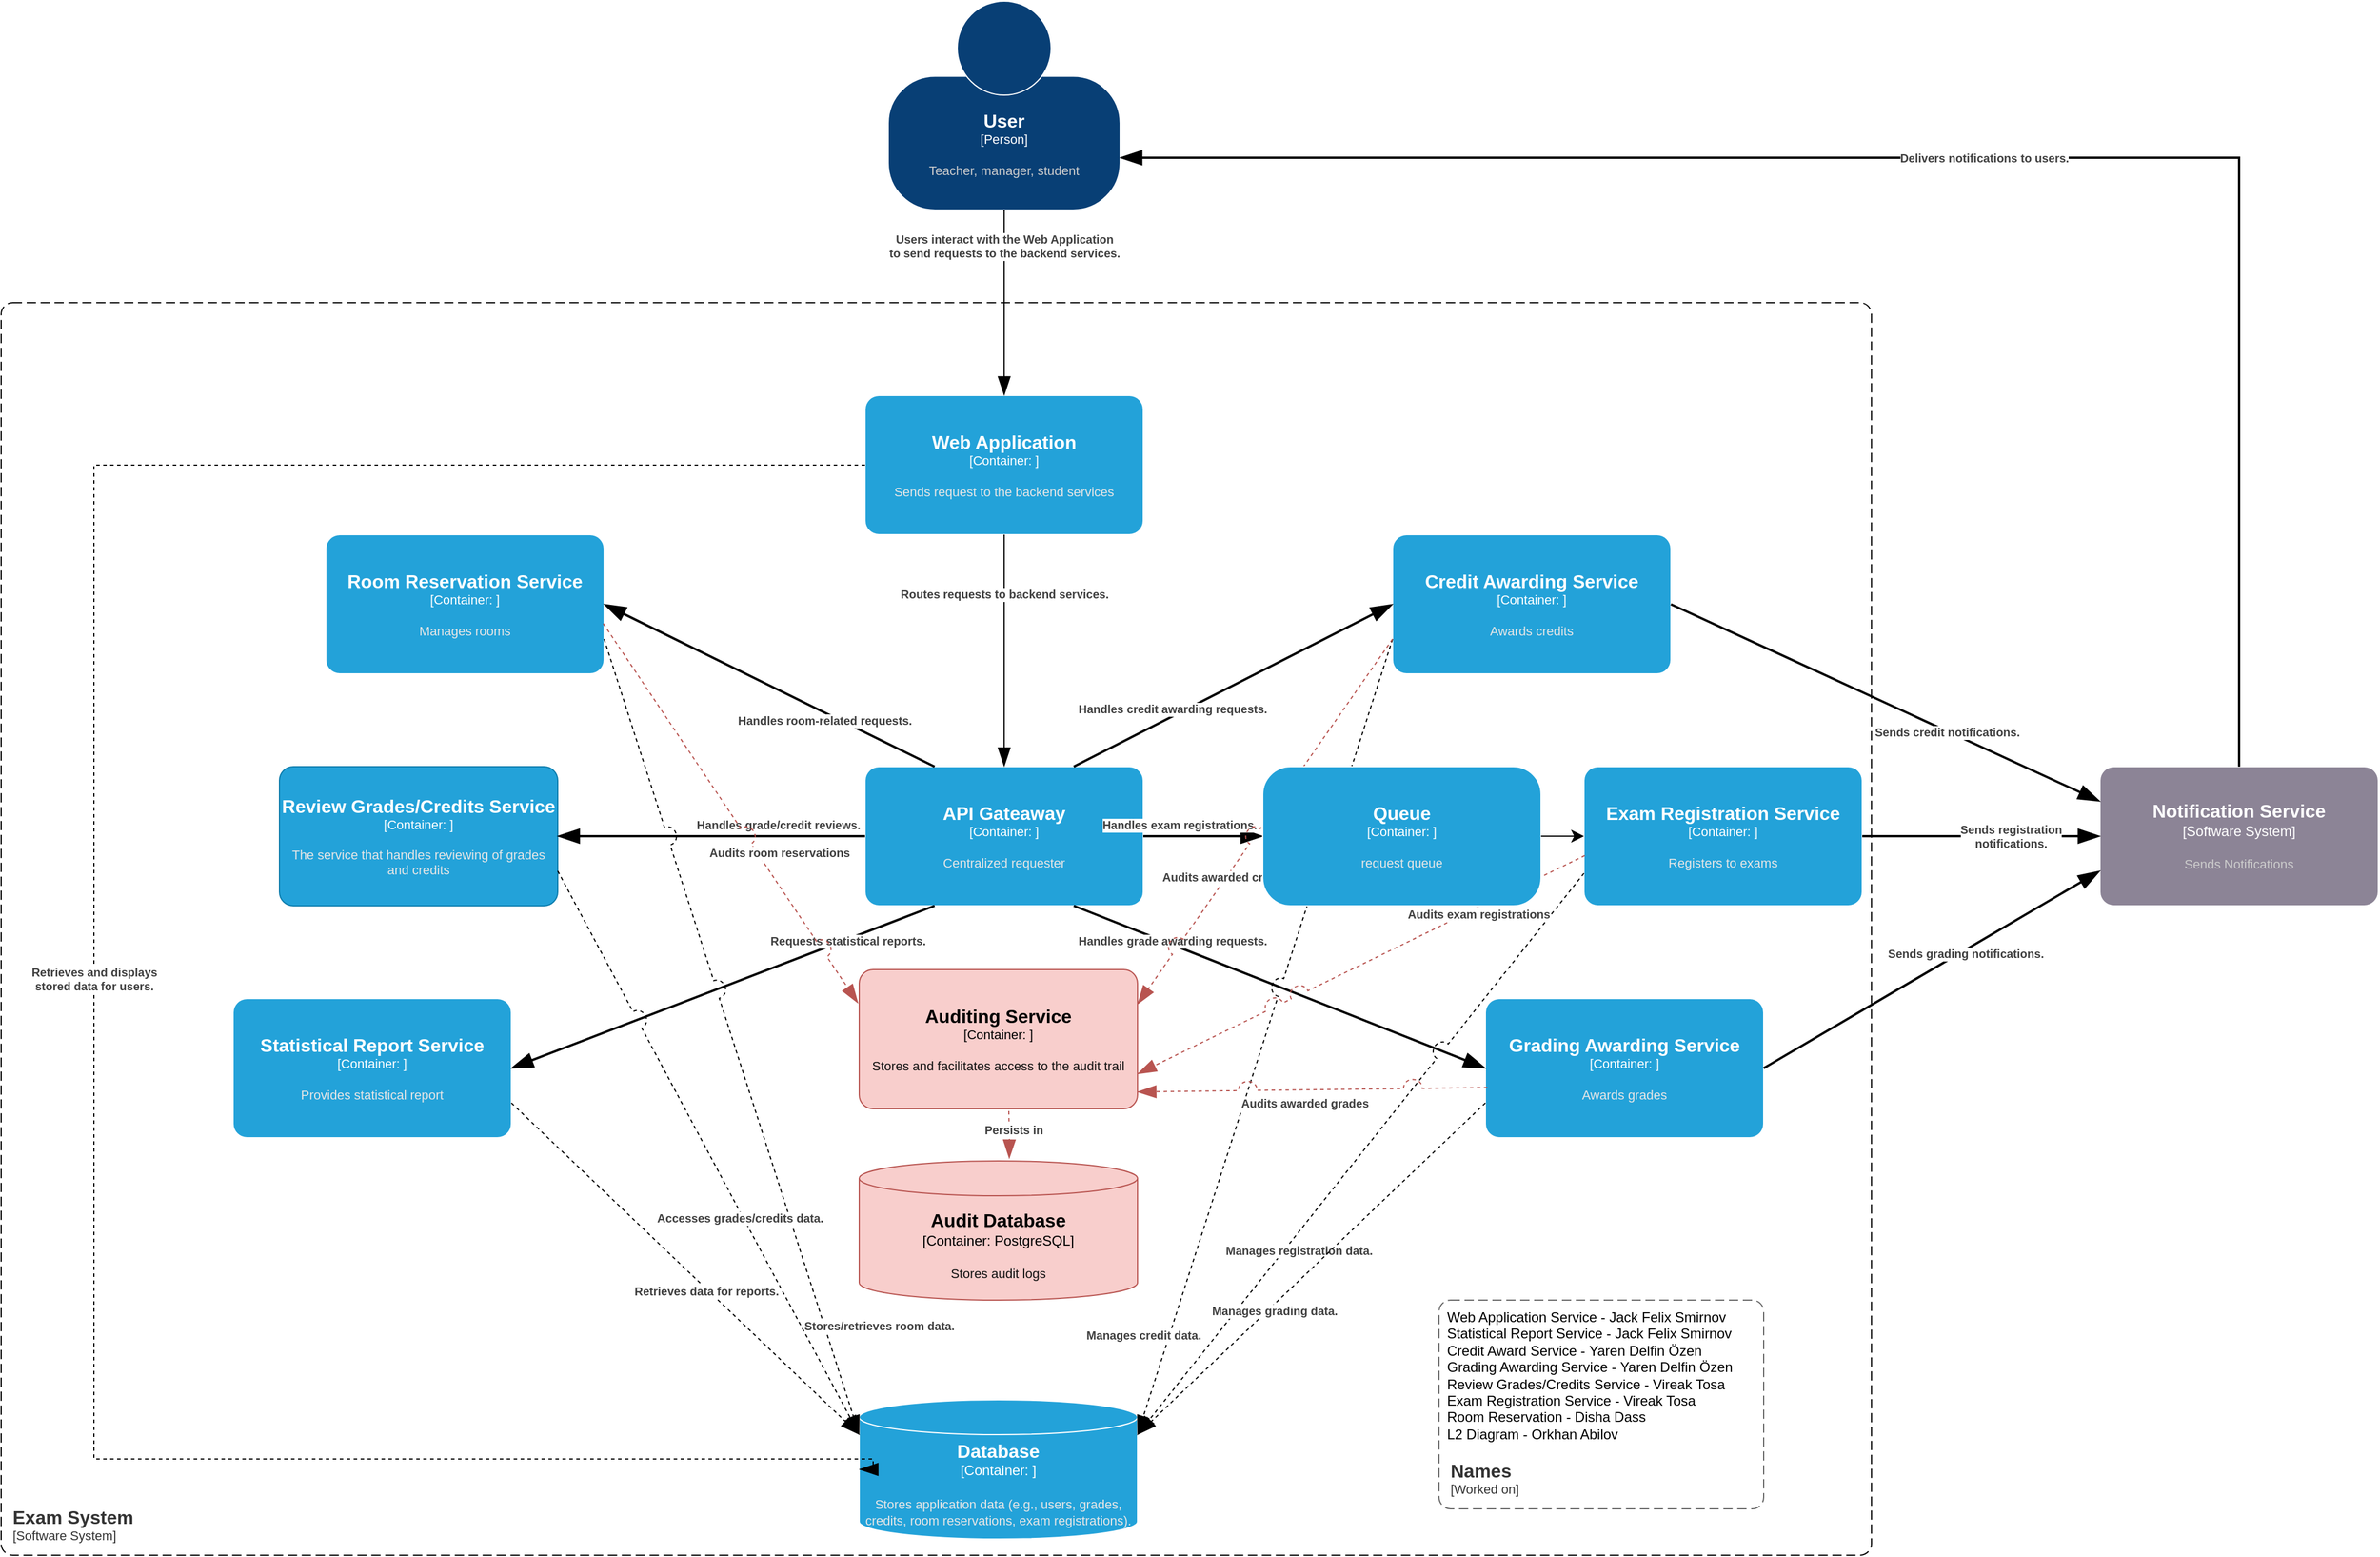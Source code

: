 <mxfile version="26.0.3" pages="2">
  <diagram name="Страница — 1" id="hKcL14qkxxLgKVa45grH">
    <mxGraphModel dx="3006" dy="2012" grid="0" gridSize="10" guides="1" tooltips="1" connect="1" arrows="1" fold="1" page="0" pageScale="1" pageWidth="827" pageHeight="1169" background="#FFFFFF" math="0" shadow="0">
      <root>
        <mxCell id="0" />
        <mxCell id="1" parent="0" />
        <object placeholders="1" c4Name="API Gateaway" c4Type="Container" c4Technology="" c4Description="Centralized requester" label="&lt;font style=&quot;font-size: 16px&quot;&gt;&lt;b&gt;%c4Name%&lt;/b&gt;&lt;/font&gt;&lt;div&gt;[%c4Type%: %c4Technology%]&lt;/div&gt;&lt;br&gt;&lt;div&gt;&lt;font style=&quot;font-size: 11px&quot;&gt;&lt;font color=&quot;#E6E6E6&quot;&gt;%c4Description%&lt;/font&gt;&lt;/div&gt;" id="LIgvJReRiCnFh9s4z8mB-7">
          <mxCell style="rounded=1;whiteSpace=wrap;html=1;fontSize=11;labelBackgroundColor=none;fillColor=#23A2D9;fontColor=#ffffff;align=center;arcSize=10;strokeColor=#FFFFFF;metaEdit=1;resizable=0;points=[[0.25,0,0],[0.5,0,0],[0.75,0,0],[1,0.25,0],[1,0.5,0],[1,0.75,0],[0.75,1,0],[0.5,1,0],[0.25,1,0],[0,0.75,0],[0,0.5,0],[0,0.25,0]];" parent="1" vertex="1">
            <mxGeometry x="105" y="120" width="240" height="120" as="geometry" />
          </mxCell>
        </object>
        <object placeholders="1" c4Name="Exam Registration Service" c4Type="Container" c4Technology="" c4Description="Registers to exams" label="&lt;font style=&quot;font-size: 16px&quot;&gt;&lt;b&gt;%c4Name%&lt;/b&gt;&lt;/font&gt;&lt;div&gt;[%c4Type%: %c4Technology%]&lt;/div&gt;&lt;br&gt;&lt;div&gt;&lt;font style=&quot;font-size: 11px&quot;&gt;&lt;font color=&quot;#E6E6E6&quot;&gt;%c4Description%&lt;/font&gt;&lt;/div&gt;" id="LIgvJReRiCnFh9s4z8mB-8">
          <mxCell style="rounded=1;whiteSpace=wrap;html=1;fontSize=11;labelBackgroundColor=none;fillColor=#23A2D9;fontColor=#ffffff;align=center;arcSize=10;strokeColor=#FFFFFF;metaEdit=1;resizable=0;points=[[0.25,0,0],[0.5,0,0],[0.75,0,0],[1,0.25,0],[1,0.5,0],[1,0.75,0],[0.75,1,0],[0.5,1,0],[0.25,1,0],[0,0.75,0],[0,0.5,0],[0,0.25,0]];" parent="1" vertex="1">
            <mxGeometry x="725" y="120" width="240" height="120" as="geometry" />
          </mxCell>
        </object>
        <object placeholders="1" c4Name="Statistical Report Service" c4Type="Container" c4Technology="" c4Description="Provides statistical report" label="&lt;font style=&quot;font-size: 16px&quot;&gt;&lt;b&gt;%c4Name%&lt;/b&gt;&lt;/font&gt;&lt;div&gt;[%c4Type%: %c4Technology%]&lt;/div&gt;&lt;br&gt;&lt;div&gt;&lt;font style=&quot;font-size: 11px&quot;&gt;&lt;font color=&quot;#E6E6E6&quot;&gt;%c4Description%&lt;/font&gt;&lt;/div&gt;" id="LIgvJReRiCnFh9s4z8mB-9">
          <mxCell style="rounded=1;whiteSpace=wrap;html=1;fontSize=11;labelBackgroundColor=none;fillColor=#23A2D9;fontColor=#ffffff;align=center;arcSize=10;strokeColor=#FFFFFF;metaEdit=1;resizable=0;points=[[0.25,0,0],[0.5,0,0],[0.75,0,0],[1,0.25,0],[1,0.5,0],[1,0.75,0],[0.75,1,0],[0.5,1,0],[0.25,1,0],[0,0.75,0],[0,0.5,0],[0,0.25,0]];" parent="1" vertex="1">
            <mxGeometry x="-440" y="320" width="240" height="120" as="geometry" />
          </mxCell>
        </object>
        <object placeholders="1" c4Name="Grading Awarding Service" c4Type="Container" c4Technology="" c4Description="Awards grades" label="&lt;font style=&quot;font-size: 16px&quot;&gt;&lt;b&gt;%c4Name%&lt;/b&gt;&lt;/font&gt;&lt;div&gt;[%c4Type%: %c4Technology%]&lt;/div&gt;&lt;br&gt;&lt;div&gt;&lt;font style=&quot;font-size: 11px&quot;&gt;&lt;font color=&quot;#E6E6E6&quot;&gt;%c4Description%&lt;/font&gt;&lt;/div&gt;" id="LIgvJReRiCnFh9s4z8mB-10">
          <mxCell style="rounded=1;whiteSpace=wrap;html=1;fontSize=11;labelBackgroundColor=none;fillColor=#23A2D9;fontColor=#ffffff;align=center;arcSize=10;strokeColor=#FFFFFF;metaEdit=1;resizable=0;points=[[0.25,0,0],[0.5,0,0],[0.75,0,0],[1,0.25,0],[1,0.5,0],[1,0.75,0],[0.75,1,0],[0.5,1,0],[0.25,1,0],[0,0.75,0],[0,0.5,0],[0,0.25,0]];" parent="1" vertex="1">
            <mxGeometry x="640" y="320" width="240" height="120" as="geometry" />
          </mxCell>
        </object>
        <object placeholders="1" c4Name="Credit Awarding Service" c4Type="Container" c4Technology="" c4Description="Awards credits" label="&lt;font style=&quot;font-size: 16px&quot;&gt;&lt;b&gt;%c4Name%&lt;/b&gt;&lt;/font&gt;&lt;div&gt;[%c4Type%: %c4Technology%]&lt;/div&gt;&lt;br&gt;&lt;div&gt;&lt;font style=&quot;font-size: 11px&quot;&gt;&lt;font color=&quot;#E6E6E6&quot;&gt;%c4Description%&lt;/font&gt;&lt;/div&gt;" id="LIgvJReRiCnFh9s4z8mB-11">
          <mxCell style="rounded=1;whiteSpace=wrap;html=1;fontSize=11;labelBackgroundColor=none;fillColor=#23A2D9;fontColor=#ffffff;align=center;arcSize=10;strokeColor=#FFFFFF;metaEdit=1;resizable=0;points=[[0.25,0,0],[0.5,0,0],[0.75,0,0],[1,0.25,0],[1,0.5,0],[1,0.75,0],[0.75,1,0],[0.5,1,0],[0.25,1,0],[0,0.75,0],[0,0.5,0],[0,0.25,0]];" parent="1" vertex="1">
            <mxGeometry x="560" y="-80" width="240" height="120" as="geometry" />
          </mxCell>
        </object>
        <object placeholders="1" c4Name="Web Application" c4Type="Container" c4Technology="" c4Description="Sends request to the backend services" label="&lt;font style=&quot;font-size: 16px&quot;&gt;&lt;b&gt;%c4Name%&lt;/b&gt;&lt;/font&gt;&lt;div&gt;[%c4Type%: %c4Technology%]&lt;/div&gt;&lt;br&gt;&lt;div&gt;&lt;font style=&quot;font-size: 11px&quot;&gt;&lt;font color=&quot;#E6E6E6&quot;&gt;%c4Description%&lt;/font&gt;&lt;/div&gt;" id="LIgvJReRiCnFh9s4z8mB-12">
          <mxCell style="rounded=1;whiteSpace=wrap;html=1;fontSize=11;labelBackgroundColor=none;fillColor=#23A2D9;fontColor=#ffffff;align=center;arcSize=10;strokeColor=#FFFFFF;metaEdit=1;resizable=0;points=[[0.25,0,0],[0.5,0,0],[0.75,0,0],[1,0.25,0],[1,0.5,0],[1,0.75,0],[0.75,1,0],[0.5,1,0],[0.25,1,0],[0,0.75,0],[0,0.5,0],[0,0.25,0]];" parent="1" vertex="1">
            <mxGeometry x="105" y="-200" width="240" height="120" as="geometry" />
          </mxCell>
        </object>
        <object placeholders="1" c4Name="Room Reservation Service" c4Type="Container" c4Technology="" c4Description="Manages rooms" label="&lt;font style=&quot;font-size: 16px&quot;&gt;&lt;b&gt;%c4Name%&lt;/b&gt;&lt;/font&gt;&lt;div&gt;[%c4Type%: %c4Technology%]&lt;/div&gt;&lt;br&gt;&lt;div&gt;&lt;font style=&quot;font-size: 11px&quot;&gt;&lt;font color=&quot;#E6E6E6&quot;&gt;%c4Description%&lt;/font&gt;&lt;/div&gt;" id="LIgvJReRiCnFh9s4z8mB-13">
          <mxCell style="rounded=1;whiteSpace=wrap;html=1;fontSize=11;labelBackgroundColor=none;fillColor=#23A2D9;fontColor=#ffffff;align=center;arcSize=10;strokeColor=#FFFFFF;metaEdit=1;resizable=0;points=[[0.25,0,0],[0.5,0,0],[0.75,0,0],[1,0.25,0],[1,0.5,0],[1,0.75,0],[0.75,1,0],[0.5,1,0],[0.25,1,0],[0,0.75,0],[0,0.5,0],[0,0.25,0]];" parent="1" vertex="1">
            <mxGeometry x="-360" y="-80" width="240" height="120" as="geometry" />
          </mxCell>
        </object>
        <object placeholders="1" c4Name="User" c4Type="Person" c4Description="Teacher, manager, student" label="&lt;font style=&quot;font-size: 16px&quot;&gt;&lt;b&gt;%c4Name%&lt;/b&gt;&lt;/font&gt;&lt;div&gt;[%c4Type%]&lt;/div&gt;&lt;br&gt;&lt;div&gt;&lt;font style=&quot;font-size: 11px&quot;&gt;&lt;font color=&quot;#cccccc&quot;&gt;%c4Description%&lt;/font&gt;&lt;/div&gt;" id="LIgvJReRiCnFh9s4z8mB-14">
          <mxCell style="html=1;fontSize=11;dashed=0;whiteSpace=wrap;fillColor=#083F75;strokeColor=#FFFFFF;fontColor=#ffffff;shape=mxgraph.c4.person2;align=center;metaEdit=1;points=[[0.5,0,0],[1,0.5,0],[1,0.75,0],[0.75,1,0],[0.5,1,0],[0.25,1,0],[0,0.75,0],[0,0.5,0]];resizable=0;" parent="1" vertex="1">
            <mxGeometry x="125" y="-540" width="200" height="180" as="geometry" />
          </mxCell>
        </object>
        <object placeholders="1" c4Name="Notification Service" c4Type="Software System" c4Description="Sends Notifications" label="&lt;font style=&quot;font-size: 16px&quot;&gt;&lt;b&gt;%c4Name%&lt;/b&gt;&lt;/font&gt;&lt;div&gt;[%c4Type%]&lt;/div&gt;&lt;br&gt;&lt;div&gt;&lt;font style=&quot;font-size: 11px&quot;&gt;&lt;font color=&quot;#cccccc&quot;&gt;%c4Description%&lt;/font&gt;&lt;/div&gt;" id="LIgvJReRiCnFh9s4z8mB-15">
          <mxCell style="rounded=1;whiteSpace=wrap;html=1;labelBackgroundColor=none;fillColor=#8C8496;fontColor=#ffffff;align=center;arcSize=10;strokeColor=#FFFFFF;metaEdit=1;resizable=0;points=[[0.25,0,0],[0.5,0,0],[0.75,0,0],[1,0.25,0],[1,0.5,0],[1,0.75,0],[0.75,1,0],[0.5,1,0],[0.25,1,0],[0,0.75,0],[0,0.5,0],[0,0.25,0]];" parent="1" vertex="1">
            <mxGeometry x="1170" y="120" width="240" height="120" as="geometry" />
          </mxCell>
        </object>
        <object placeholders="1" c4Name="Database" c4Type="Container" c4Technology="" c4Description="Stores application data (e.g., users, grades, credits, room reservations, exam registrations)." label="&lt;font style=&quot;font-size: 16px&quot;&gt;&lt;b&gt;%c4Name%&lt;/b&gt;&lt;/font&gt;&lt;div&gt;[%c4Type%:&amp;nbsp;%c4Technology%]&lt;/div&gt;&lt;br&gt;&lt;div&gt;&lt;font style=&quot;font-size: 11px&quot;&gt;&lt;font color=&quot;#E6E6E6&quot;&gt;%c4Description%&lt;/font&gt;&lt;/div&gt;" id="LIgvJReRiCnFh9s4z8mB-16">
          <mxCell style="shape=cylinder3;size=15;whiteSpace=wrap;html=1;boundedLbl=1;rounded=0;labelBackgroundColor=none;fillColor=#23A2D9;fontSize=12;fontColor=#ffffff;align=center;strokeColor=#FFFFFF;metaEdit=1;points=[[0.5,0,0],[1,0.25,0],[1,0.5,0],[1,0.75,0],[0.5,1,0],[0,0.75,0],[0,0.5,0],[0,0.25,0]];resizable=0;" parent="1" vertex="1">
            <mxGeometry x="100" y="666" width="240" height="120" as="geometry" />
          </mxCell>
        </object>
        <object placeholders="1" c4Name="Exam System" c4Type="SystemScopeBoundary" c4Application="Software System" label="&lt;font style=&quot;font-size: 16px&quot;&gt;&lt;b&gt;&lt;div style=&quot;text-align: left&quot;&gt;%c4Name%&lt;/div&gt;&lt;/b&gt;&lt;/font&gt;&lt;div style=&quot;text-align: left&quot;&gt;[%c4Application%]&lt;/div&gt;" id="_QPoQRUvsTqO53EPnRfx-2">
          <mxCell style="rounded=1;fontSize=11;whiteSpace=wrap;html=1;dashed=1;arcSize=20;fillColor=none;strokeColor=#000000;fontColor=#333333;labelBackgroundColor=none;align=left;verticalAlign=bottom;labelBorderColor=none;spacingTop=0;spacing=10;dashPattern=8 4;metaEdit=1;rotatable=0;perimeter=rectanglePerimeter;noLabel=0;labelPadding=0;allowArrows=0;connectable=0;expand=0;recursiveResize=0;editable=1;pointerEvents=0;absoluteArcSize=1;points=[[0.25,0,0],[0.5,0,0],[0.75,0,0],[1,0.25,0],[1,0.5,0],[1,0.75,0],[0.75,1,0],[0.5,1,0],[0.25,1,0],[0,0.75,0],[0,0.5,0],[0,0.25,0]];" parent="1" vertex="1">
            <mxGeometry x="-640" y="-280" width="1613" height="1080" as="geometry" />
          </mxCell>
        </object>
        <object placeholders="1" c4Name="Review Grades/Credits Service" c4Type="Container" c4Technology="" c4Description="The service that handles reviewing of grades and credits" label="&lt;font style=&quot;font-size: 16px&quot;&gt;&lt;b&gt;%c4Name%&lt;/b&gt;&lt;/font&gt;&lt;div&gt;[%c4Type%: %c4Technology%]&lt;/div&gt;&lt;br&gt;&lt;div&gt;&lt;font style=&quot;font-size: 11px&quot;&gt;&lt;font color=&quot;#E6E6E6&quot;&gt;%c4Description%&lt;/font&gt;&lt;/div&gt;" id="AHlQOGhR59dy9LR30ShN-2">
          <mxCell style="rounded=1;whiteSpace=wrap;html=1;fontSize=11;labelBackgroundColor=none;fillColor=#23A2D9;fontColor=#ffffff;align=center;arcSize=10;strokeColor=#0E7DAD;metaEdit=1;resizable=0;points=[[0.25,0,0],[0.5,0,0],[0.75,0,0],[1,0.25,0],[1,0.5,0],[1,0.75,0],[0.75,1,0],[0.5,1,0],[0.25,1,0],[0,0.75,0],[0,0.5,0],[0,0.25,0]];" parent="1" vertex="1">
            <mxGeometry x="-400" y="120" width="240" height="120" as="geometry" />
          </mxCell>
        </object>
        <object placeholders="1" c4Type="Relationship" c4Description="Handles credit awarding requests." label="&lt;div style=&quot;text-align: left&quot;&gt;&lt;div style=&quot;text-align: center&quot;&gt;&lt;b&gt;%c4Description%&lt;/b&gt;&lt;/div&gt;" id="zrTxzDBprSCCWXboCver-2">
          <mxCell style="endArrow=blockThin;html=1;fontSize=10;fontColor=#404040;strokeWidth=2;endFill=1;strokeColor=default;elbow=vertical;metaEdit=1;endSize=14;startSize=14;jumpStyle=arc;jumpSize=16;rounded=0;entryX=0;entryY=0.5;entryDx=0;entryDy=0;entryPerimeter=0;exitX=0.75;exitY=0;exitDx=0;exitDy=0;exitPerimeter=0;" parent="1" source="LIgvJReRiCnFh9s4z8mB-7" target="LIgvJReRiCnFh9s4z8mB-11" edge="1">
            <mxGeometry x="-0.362" y="6" width="240" relative="1" as="geometry">
              <mxPoint x="345" y="128" as="sourcePoint" />
              <mxPoint x="500" y="60" as="targetPoint" />
              <mxPoint as="offset" />
            </mxGeometry>
          </mxCell>
        </object>
        <object placeholders="1" c4Type="Relationship" c4Description="Handles exam registrations." label="&lt;div style=&quot;text-align: left&quot;&gt;&lt;div style=&quot;text-align: center&quot;&gt;&lt;b&gt;%c4Description%&lt;/b&gt;&lt;/div&gt;" id="zrTxzDBprSCCWXboCver-3">
          <mxCell style="endArrow=blockThin;html=1;fontSize=10;fontColor=#404040;strokeWidth=2;endFill=1;strokeColor=default;elbow=vertical;metaEdit=1;endSize=14;startSize=14;jumpStyle=arc;jumpSize=16;rounded=0;exitX=1;exitY=0.5;exitDx=0;exitDy=0;exitPerimeter=0;entryX=0;entryY=0.5;entryDx=0;entryDy=0;entryPerimeter=0;" parent="1" source="LIgvJReRiCnFh9s4z8mB-7" target="Pvxhim1YR575Jd7wr4jC-1" edge="1">
            <mxGeometry x="-0.412" y="10" width="240" relative="1" as="geometry">
              <mxPoint x="345" y="188" as="sourcePoint" />
              <mxPoint x="482" y="178" as="targetPoint" />
              <mxPoint as="offset" />
            </mxGeometry>
          </mxCell>
        </object>
        <object placeholders="1" c4Type="Relationship" c4Description="Handles grade awarding requests." label="&lt;div style=&quot;text-align: left&quot;&gt;&lt;div style=&quot;text-align: center&quot;&gt;&lt;b&gt;%c4Description%&lt;/b&gt;&lt;/div&gt;" id="zrTxzDBprSCCWXboCver-4">
          <mxCell style="endArrow=blockThin;html=1;fontSize=10;fontColor=#404040;strokeWidth=2;endFill=1;strokeColor=default;elbow=vertical;metaEdit=1;endSize=14;startSize=14;jumpStyle=arc;jumpSize=16;rounded=0;entryX=0;entryY=0.5;entryDx=0;entryDy=0;entryPerimeter=0;exitX=0.75;exitY=1;exitDx=0;exitDy=0;exitPerimeter=0;" parent="1" source="LIgvJReRiCnFh9s4z8mB-7" target="LIgvJReRiCnFh9s4z8mB-10" edge="1">
            <mxGeometry x="-0.528" y="3" width="240" relative="1" as="geometry">
              <mxPoint x="320" y="368" as="sourcePoint" />
              <mxPoint x="495" y="140" as="targetPoint" />
              <mxPoint as="offset" />
            </mxGeometry>
          </mxCell>
        </object>
        <object placeholders="1" c4Type="Relationship" c4Description="Handles room-related requests." label="&lt;div style=&quot;text-align: left&quot;&gt;&lt;div style=&quot;text-align: center&quot;&gt;&lt;b&gt;%c4Description%&lt;/b&gt;&lt;/div&gt;" id="zrTxzDBprSCCWXboCver-5">
          <mxCell style="endArrow=blockThin;html=1;fontSize=10;fontColor=#404040;strokeWidth=2;endFill=1;strokeColor=default;elbow=vertical;metaEdit=1;endSize=14;startSize=14;jumpStyle=arc;jumpSize=16;rounded=0;entryX=1;entryY=0.5;entryDx=0;entryDy=0;entryPerimeter=0;exitX=0.25;exitY=0;exitDx=0;exitDy=0;exitPerimeter=0;" parent="1" source="LIgvJReRiCnFh9s4z8mB-7" target="LIgvJReRiCnFh9s4z8mB-13" edge="1">
            <mxGeometry x="-0.352" y="6" width="240" relative="1" as="geometry">
              <mxPoint x="-70" y="219" as="sourcePoint" />
              <mxPoint x="105" y="-9" as="targetPoint" />
              <mxPoint as="offset" />
            </mxGeometry>
          </mxCell>
        </object>
        <object placeholders="1" c4Type="Relationship" c4Description="Handles grade/credit reviews." label="&lt;div style=&quot;text-align: left&quot;&gt;&lt;div style=&quot;text-align: center&quot;&gt;&lt;b&gt;%c4Description%&lt;/b&gt;&lt;/div&gt;" id="zrTxzDBprSCCWXboCver-7">
          <mxCell style="endArrow=blockThin;html=1;fontSize=10;fontColor=#404040;strokeWidth=2;endFill=1;strokeColor=default;elbow=vertical;metaEdit=1;endSize=14;startSize=14;jumpStyle=arc;jumpSize=16;rounded=0;entryX=1;entryY=0.5;entryDx=0;entryDy=0;entryPerimeter=0;exitX=0;exitY=0.5;exitDx=0;exitDy=0;exitPerimeter=0;" parent="1" source="LIgvJReRiCnFh9s4z8mB-7" target="AHlQOGhR59dy9LR30ShN-2" edge="1">
            <mxGeometry x="-0.434" y="-10" width="240" relative="1" as="geometry">
              <mxPoint x="125" y="340" as="sourcePoint" />
              <mxPoint x="-170" y="120" as="targetPoint" />
              <mxPoint as="offset" />
            </mxGeometry>
          </mxCell>
        </object>
        <object placeholders="1" c4Type="Relationship" c4Description="Requests statistical reports." label="&lt;div style=&quot;text-align: left&quot;&gt;&lt;div style=&quot;text-align: center&quot;&gt;&lt;b&gt;%c4Description%&lt;/b&gt;&lt;/div&gt;" id="zrTxzDBprSCCWXboCver-8">
          <mxCell style="endArrow=blockThin;html=1;fontSize=10;fontColor=#404040;strokeWidth=2;endFill=1;strokeColor=default;elbow=vertical;metaEdit=1;endSize=14;startSize=14;jumpStyle=arc;jumpSize=16;rounded=0;entryX=1;entryY=0.5;entryDx=0;entryDy=0;entryPerimeter=0;exitX=0.25;exitY=1;exitDx=0;exitDy=0;exitPerimeter=0;" parent="1" source="LIgvJReRiCnFh9s4z8mB-7" target="LIgvJReRiCnFh9s4z8mB-9" edge="1">
            <mxGeometry x="-0.587" y="1" width="240" relative="1" as="geometry">
              <mxPoint x="125" y="380" as="sourcePoint" />
              <mxPoint x="-170" y="160" as="targetPoint" />
              <mxPoint as="offset" />
            </mxGeometry>
          </mxCell>
        </object>
        <object placeholders="1" c4Type="Relationship" c4Description="Users interact with the Web Application &#xa;to send requests to the backend services." label="&lt;div style=&quot;text-align: left&quot;&gt;&lt;div style=&quot;text-align: center&quot;&gt;&lt;b&gt;%c4Description%&lt;/b&gt;&lt;/div&gt;" id="zrTxzDBprSCCWXboCver-11">
          <mxCell style="endArrow=blockThin;html=1;fontSize=10;fontColor=#404040;strokeWidth=1;endFill=1;strokeColor=default;elbow=vertical;metaEdit=1;endSize=14;startSize=14;jumpStyle=arc;jumpSize=16;rounded=0;entryX=0.5;entryY=0;entryDx=0;entryDy=0;entryPerimeter=0;exitX=0.5;exitY=1;exitDx=0;exitDy=0;exitPerimeter=0;" parent="1" source="LIgvJReRiCnFh9s4z8mB-14" target="LIgvJReRiCnFh9s4z8mB-12" edge="1">
            <mxGeometry x="-0.618" width="240" relative="1" as="geometry">
              <mxPoint x="280" y="-450" as="sourcePoint" />
              <mxPoint x="515" y="-310" as="targetPoint" />
              <mxPoint as="offset" />
            </mxGeometry>
          </mxCell>
        </object>
        <object placeholders="1" c4Type="Relationship" c4Description="Routes requests to backend services." label="&lt;div style=&quot;text-align: left&quot;&gt;&lt;div style=&quot;text-align: center&quot;&gt;&lt;b&gt;%c4Description%&lt;/b&gt;&lt;/div&gt;" id="zrTxzDBprSCCWXboCver-12">
          <mxCell style="endArrow=blockThin;html=1;fontSize=10;fontColor=#404040;strokeWidth=1;endFill=1;strokeColor=default;elbow=vertical;metaEdit=1;endSize=14;startSize=14;jumpStyle=arc;jumpSize=16;rounded=0;entryX=0.5;entryY=0;entryDx=0;entryDy=0;entryPerimeter=0;exitX=0.5;exitY=1;exitDx=0;exitDy=0;exitPerimeter=0;" parent="1" source="LIgvJReRiCnFh9s4z8mB-12" target="LIgvJReRiCnFh9s4z8mB-7" edge="1">
            <mxGeometry x="-0.495" width="240" relative="1" as="geometry">
              <mxPoint x="224.33" y="-120" as="sourcePoint" />
              <mxPoint x="224.33" y="140" as="targetPoint" />
              <mxPoint as="offset" />
            </mxGeometry>
          </mxCell>
        </object>
        <object placeholders="1" c4Type="Relationship" c4Description="Sends credit notifications." label="&lt;div style=&quot;text-align: left&quot;&gt;&lt;div style=&quot;text-align: center&quot;&gt;&lt;b&gt;%c4Description%&lt;/b&gt;&lt;/div&gt;" id="zrTxzDBprSCCWXboCver-16">
          <mxCell style="endArrow=blockThin;html=1;fontSize=10;fontColor=#404040;strokeWidth=2;endFill=1;strokeColor=#000000;elbow=vertical;metaEdit=1;endSize=14;startSize=14;jumpStyle=arc;jumpSize=16;rounded=0;exitX=1;exitY=0.5;exitDx=0;exitDy=0;exitPerimeter=0;entryX=0;entryY=0.25;entryDx=0;entryDy=0;entryPerimeter=0;" parent="1" source="LIgvJReRiCnFh9s4z8mB-11" target="LIgvJReRiCnFh9s4z8mB-15" edge="1">
            <mxGeometry x="0.288" y="-1" width="240" relative="1" as="geometry">
              <mxPoint x="790" as="sourcePoint" />
              <mxPoint x="1030" as="targetPoint" />
              <mxPoint as="offset" />
            </mxGeometry>
          </mxCell>
        </object>
        <object placeholders="1" c4Type="Relationship" c4Description="Sends registration &#xa;notifications." label="&lt;div style=&quot;text-align: left&quot;&gt;&lt;div style=&quot;text-align: center&quot;&gt;&lt;b&gt;%c4Description%&lt;/b&gt;&lt;/div&gt;" id="zrTxzDBprSCCWXboCver-17">
          <mxCell style="endArrow=blockThin;html=1;fontSize=10;fontColor=#404040;strokeWidth=2;endFill=1;strokeColor=#000000;elbow=vertical;metaEdit=1;endSize=14;startSize=14;jumpStyle=arc;jumpSize=16;rounded=0;entryX=0;entryY=0.5;entryDx=0;entryDy=0;entryPerimeter=0;exitX=1;exitY=0.5;exitDx=0;exitDy=0;exitPerimeter=0;" parent="1" source="LIgvJReRiCnFh9s4z8mB-8" target="LIgvJReRiCnFh9s4z8mB-15" edge="1">
            <mxGeometry x="0.25" width="240" relative="1" as="geometry">
              <mxPoint x="840" y="179.17" as="sourcePoint" />
              <mxPoint x="1080" y="179.17" as="targetPoint" />
              <mxPoint as="offset" />
            </mxGeometry>
          </mxCell>
        </object>
        <object placeholders="1" c4Type="Relationship" c4Description="Sends grading notifications." label="&lt;div style=&quot;text-align: left&quot;&gt;&lt;div style=&quot;text-align: center&quot;&gt;&lt;b&gt;%c4Description%&lt;/b&gt;&lt;/div&gt;" id="zrTxzDBprSCCWXboCver-18">
          <mxCell style="endArrow=blockThin;html=1;fontSize=10;fontColor=#404040;strokeWidth=2;endFill=1;strokeColor=#000000;elbow=vertical;metaEdit=1;endSize=14;startSize=14;jumpStyle=arc;jumpSize=16;rounded=0;exitX=1;exitY=0.5;exitDx=0;exitDy=0;exitPerimeter=0;entryX=0;entryY=0.75;entryDx=0;entryDy=0;entryPerimeter=0;" parent="1" source="LIgvJReRiCnFh9s4z8mB-10" target="LIgvJReRiCnFh9s4z8mB-15" edge="1">
            <mxGeometry x="0.19" y="-2" width="240" relative="1" as="geometry">
              <mxPoint x="830" y="290" as="sourcePoint" />
              <mxPoint x="1070" y="290" as="targetPoint" />
              <mxPoint as="offset" />
            </mxGeometry>
          </mxCell>
        </object>
        <object placeholders="1" c4Type="Relationship" c4Description="Delivers notifications to users." label="&lt;div style=&quot;text-align: left&quot;&gt;&lt;div style=&quot;text-align: center&quot;&gt;&lt;b&gt;%c4Description%&lt;/b&gt;&lt;/div&gt;" id="zrTxzDBprSCCWXboCver-19">
          <mxCell style="endArrow=blockThin;html=1;fontSize=10;fontColor=#404040;strokeWidth=2;endFill=1;strokeColor=#000000;elbow=vertical;metaEdit=1;endSize=14;startSize=14;jumpStyle=arc;jumpSize=16;rounded=0;edgeStyle=orthogonalEdgeStyle;exitX=0.5;exitY=0;exitDx=0;exitDy=0;exitPerimeter=0;entryX=1;entryY=0.75;entryDx=0;entryDy=0;entryPerimeter=0;" parent="1" source="LIgvJReRiCnFh9s4z8mB-15" target="LIgvJReRiCnFh9s4z8mB-14" edge="1">
            <mxGeometry width="240" relative="1" as="geometry">
              <mxPoint x="980" y="-560" as="sourcePoint" />
              <mxPoint x="1220" y="-560" as="targetPoint" />
              <mxPoint as="offset" />
            </mxGeometry>
          </mxCell>
        </object>
        <object placeholders="1" c4Type="Relationship" c4Description="Stores/retrieves room data." label="&lt;div style=&quot;text-align: left&quot;&gt;&lt;div style=&quot;text-align: center&quot;&gt;&lt;b&gt;%c4Description%&lt;/b&gt;&lt;/div&gt;" id="zrTxzDBprSCCWXboCver-24">
          <mxCell style="endArrow=blockThin;html=1;fontSize=10;fontColor=#404040;strokeWidth=1;endFill=1;strokeColor=default;elbow=vertical;metaEdit=1;endSize=14;startSize=14;jumpStyle=arc;jumpSize=16;rounded=0;entryX=0;entryY=0.25;entryDx=0;entryDy=0;entryPerimeter=0;exitX=1;exitY=0.75;exitDx=0;exitDy=0;exitPerimeter=0;dashed=1;" parent="1" source="LIgvJReRiCnFh9s4z8mB-13" target="LIgvJReRiCnFh9s4z8mB-16" edge="1">
            <mxGeometry x="0.767" y="45" width="240" relative="1" as="geometry">
              <mxPoint x="52.5" y="390" as="sourcePoint" />
              <mxPoint x="307.5" y="390" as="targetPoint" />
              <mxPoint as="offset" />
            </mxGeometry>
          </mxCell>
        </object>
        <object placeholders="1" c4Type="Relationship" c4Description="Accesses grades/credits data." label="&lt;div style=&quot;text-align: left&quot;&gt;&lt;div style=&quot;text-align: center&quot;&gt;&lt;b&gt;%c4Description%&lt;/b&gt;&lt;/div&gt;" id="zrTxzDBprSCCWXboCver-25">
          <mxCell style="endArrow=blockThin;html=1;fontSize=10;fontColor=#404040;strokeWidth=1;endFill=1;strokeColor=default;elbow=vertical;metaEdit=1;endSize=14;startSize=14;jumpStyle=arc;jumpSize=16;rounded=0;entryX=0;entryY=0.25;entryDx=0;entryDy=0;entryPerimeter=0;exitX=1;exitY=0.75;exitDx=0;exitDy=0;exitPerimeter=0;dashed=1;" parent="1" source="AHlQOGhR59dy9LR30ShN-2" target="LIgvJReRiCnFh9s4z8mB-16" edge="1">
            <mxGeometry x="0.225" y="-3" width="240" relative="1" as="geometry">
              <mxPoint x="-90" y="-10" as="sourcePoint" />
              <mxPoint x="175" y="530" as="targetPoint" />
              <mxPoint as="offset" />
            </mxGeometry>
          </mxCell>
        </object>
        <object placeholders="1" c4Type="Relationship" c4Description="Retrieves data for reports." label="&lt;div style=&quot;text-align: left&quot;&gt;&lt;div style=&quot;text-align: center&quot;&gt;&lt;b&gt;%c4Description%&lt;/b&gt;&lt;/div&gt;" id="zrTxzDBprSCCWXboCver-26">
          <mxCell style="endArrow=blockThin;html=1;fontSize=10;fontColor=#404040;strokeWidth=1;endFill=1;strokeColor=default;elbow=vertical;metaEdit=1;endSize=14;startSize=14;jumpStyle=arc;jumpSize=16;rounded=0;entryX=0;entryY=0.25;entryDx=0;entryDy=0;entryPerimeter=0;exitX=1;exitY=0.75;exitDx=0;exitDy=0;exitPerimeter=0;dashed=1;" parent="1" source="LIgvJReRiCnFh9s4z8mB-9" target="LIgvJReRiCnFh9s4z8mB-16" edge="1">
            <mxGeometry x="0.12" y="-2" width="240" relative="1" as="geometry">
              <mxPoint x="-220" y="460" as="sourcePoint" />
              <mxPoint x="115" y="780" as="targetPoint" />
              <mxPoint x="1" as="offset" />
            </mxGeometry>
          </mxCell>
        </object>
        <object placeholders="1" c4Type="Relationship" c4Description="Manages credit data." label="&lt;div style=&quot;text-align: left&quot;&gt;&lt;div style=&quot;text-align: center&quot;&gt;&lt;b&gt;%c4Description%&lt;/b&gt;&lt;/div&gt;" id="zrTxzDBprSCCWXboCver-27">
          <mxCell style="endArrow=blockThin;html=1;fontSize=10;fontColor=#404040;strokeWidth=1;endFill=1;strokeColor=default;elbow=vertical;metaEdit=1;endSize=14;startSize=14;jumpStyle=arc;jumpSize=16;rounded=0;entryX=1;entryY=0.25;entryDx=0;entryDy=0;entryPerimeter=0;exitX=0;exitY=0.75;exitDx=0;exitDy=0;exitPerimeter=0;dashed=1;" parent="1" source="LIgvJReRiCnFh9s4z8mB-11" target="LIgvJReRiCnFh9s4z8mB-16" edge="1">
            <mxGeometry x="0.768" y="-21" width="240" relative="1" as="geometry">
              <mxPoint x="210" y="210" as="sourcePoint" />
              <mxPoint x="475" y="550" as="targetPoint" />
              <mxPoint as="offset" />
            </mxGeometry>
          </mxCell>
        </object>
        <object placeholders="1" c4Type="Relationship" c4Description="Manages registration data." label="&lt;div style=&quot;text-align: left&quot;&gt;&lt;div style=&quot;text-align: center&quot;&gt;&lt;b&gt;%c4Description%&lt;/b&gt;&lt;/div&gt;" id="zrTxzDBprSCCWXboCver-29">
          <mxCell style="endArrow=blockThin;html=1;fontSize=10;fontColor=#404040;strokeWidth=1;endFill=1;strokeColor=default;elbow=vertical;metaEdit=1;endSize=14;startSize=14;jumpStyle=arc;jumpSize=16;rounded=0;entryX=1;entryY=0.25;entryDx=0;entryDy=0;entryPerimeter=0;dashed=1;" parent="1" target="LIgvJReRiCnFh9s4z8mB-16" edge="1">
            <mxGeometry x="0.318" y="10" width="240" relative="1" as="geometry">
              <mxPoint x="725" y="212" as="sourcePoint" />
              <mxPoint x="345" y="800" as="targetPoint" />
              <mxPoint as="offset" />
            </mxGeometry>
          </mxCell>
        </object>
        <object placeholders="1" c4Type="Relationship" c4Description="Manages grading data." label="&lt;div style=&quot;text-align: left&quot;&gt;&lt;div style=&quot;text-align: center&quot;&gt;&lt;b&gt;%c4Description%&lt;/b&gt;&lt;/div&gt;" id="zrTxzDBprSCCWXboCver-30">
          <mxCell style="endArrow=blockThin;html=1;fontSize=10;fontColor=#404040;strokeWidth=1;endFill=1;strokeColor=default;elbow=vertical;metaEdit=1;endSize=14;startSize=14;jumpStyle=arc;jumpSize=16;rounded=0;entryX=1;entryY=0.25;entryDx=0;entryDy=0;entryPerimeter=0;exitX=0;exitY=0.75;exitDx=0;exitDy=0;exitPerimeter=0;dashed=1;" parent="1" source="LIgvJReRiCnFh9s4z8mB-10" target="LIgvJReRiCnFh9s4z8mB-16" edge="1">
            <mxGeometry x="0.231" y="4" width="240" relative="1" as="geometry">
              <mxPoint x="600" y="300" as="sourcePoint" />
              <mxPoint x="385" y="840" as="targetPoint" />
              <mxPoint as="offset" />
            </mxGeometry>
          </mxCell>
        </object>
        <object placeholders="1" c4Type="Relationship" c4Description="Retrieves and displays &#xa;stored data for users." label="&lt;div style=&quot;text-align: left&quot;&gt;&lt;div style=&quot;text-align: center&quot;&gt;&lt;b&gt;%c4Description%&lt;/b&gt;&lt;/div&gt;" id="zrTxzDBprSCCWXboCver-33">
          <mxCell style="endArrow=blockThin;html=1;fontSize=10;fontColor=#404040;strokeWidth=1;endFill=1;strokeColor=#000000;elbow=vertical;metaEdit=1;endSize=14;startSize=14;jumpStyle=arc;jumpSize=16;rounded=0;edgeStyle=orthogonalEdgeStyle;exitX=0;exitY=0.5;exitDx=0;exitDy=0;exitPerimeter=0;entryX=0;entryY=0.5;entryDx=0;entryDy=0;entryPerimeter=0;dashed=1;" parent="1" source="LIgvJReRiCnFh9s4z8mB-12" target="LIgvJReRiCnFh9s4z8mB-16" edge="1">
            <mxGeometry width="240" relative="1" as="geometry">
              <mxPoint x="-230" y="250" as="sourcePoint" />
              <mxPoint x="10" y="250" as="targetPoint" />
              <Array as="points">
                <mxPoint x="-560" y="-140" />
                <mxPoint x="-560" y="717" />
                <mxPoint x="112" y="717" />
              </Array>
            </mxGeometry>
          </mxCell>
        </object>
        <object placeholders="1" c4Name="Names" c4Type="SystemScopeBoundary" c4Application="Worked on" label="&lt;font style=&quot;font-size: 16px&quot;&gt;&lt;b&gt;&lt;div style=&quot;text-align: left&quot;&gt;%c4Name%&lt;/div&gt;&lt;/b&gt;&lt;/font&gt;&lt;div style=&quot;text-align: left&quot;&gt;[%c4Application%]&lt;/div&gt;" id="BYGrhwR7YnrgBl0p49H_-4">
          <mxCell style="rounded=1;fontSize=11;whiteSpace=wrap;html=1;dashed=1;arcSize=20;fillColor=none;strokeColor=#666666;fontColor=#333333;labelBackgroundColor=none;align=left;verticalAlign=bottom;labelBorderColor=none;spacingTop=0;spacing=10;dashPattern=8 4;metaEdit=1;rotatable=0;perimeter=rectanglePerimeter;noLabel=0;labelPadding=0;allowArrows=0;connectable=0;expand=0;recursiveResize=0;editable=1;pointerEvents=0;absoluteArcSize=1;points=[[0.25,0,0],[0.5,0,0],[0.75,0,0],[1,0.25,0],[1,0.5,0],[1,0.75,0],[0.75,1,0],[0.5,1,0],[0.25,1,0],[0,0.75,0],[0,0.5,0],[0,0.25,0]];" parent="1" vertex="1">
            <mxGeometry x="600" y="580" width="280" height="180" as="geometry" />
          </mxCell>
        </object>
        <mxCell id="BYGrhwR7YnrgBl0p49H_-5" value="Web Application Service -&amp;nbsp;&lt;span style=&quot;text-align: center;&quot;&gt;Jack Felix Smirnov&lt;/span&gt;&lt;div&gt;&lt;div style=&quot;text-align: center;&quot;&gt;&lt;div style=&quot;text-align: left;&quot;&gt;&lt;span style=&quot;background-color: initial;&quot;&gt;Statistical Report Service -&amp;nbsp;&lt;/span&gt;&lt;span style=&quot;text-align: center; background-color: initial;&quot;&gt;Jack Felix Smirnov&lt;/span&gt;&lt;/div&gt;&lt;/div&gt;&lt;div&gt;Credit Award Service -&amp;nbsp;&lt;span style=&quot;text-align: center; background-color: initial;&quot;&gt;Yaren Delfin Özen&lt;/span&gt;&lt;/div&gt;&lt;div&gt;&lt;span style=&quot;background-color: initial;&quot;&gt;Grading Awarding Service -&amp;nbsp;&lt;/span&gt;&lt;span style=&quot;background-color: initial; text-align: center;&quot;&gt;Yaren Delfin Özen&lt;/span&gt;&lt;/div&gt;&lt;div&gt;Review Grades/&lt;span style=&quot;background-color: initial;&quot;&gt;Credits&lt;/span&gt;&lt;span style=&quot;background-color: initial;&quot;&gt;&amp;nbsp;Service -&amp;nbsp;&lt;/span&gt;&lt;span style=&quot;text-align: center; background-color: initial;&quot;&gt;Vireak Tosa&lt;/span&gt;&lt;/div&gt;&lt;div&gt;&lt;div&gt;Exam Registration Service -&amp;nbsp;&lt;span style=&quot;text-align: center; background-color: initial;&quot;&gt;Vireak Tosa&lt;/span&gt;&lt;/div&gt;&lt;/div&gt;&lt;div&gt;&lt;span style=&quot;background-color: initial;&quot;&gt;Room Reservation -&amp;nbsp;&lt;/span&gt;&lt;span style=&quot;background-color: initial; text-align: center;&quot;&gt;Disha Dass&lt;/span&gt;&lt;/div&gt;&lt;div&gt;&lt;span style=&quot;background-color: initial;&quot;&gt;L2 Diagram -&amp;nbsp;&lt;/span&gt;&lt;span style=&quot;text-align: center; background-color: initial;&quot;&gt;Orkhan Abilov&lt;/span&gt;&lt;/div&gt;&lt;/div&gt;" style="text;html=1;align=left;verticalAlign=middle;resizable=0;points=[];autosize=1;strokeColor=none;fillColor=none;" parent="1" vertex="1">
          <mxGeometry x="605" y="580" width="270" height="130" as="geometry" />
        </mxCell>
        <object c4Name="Auditing Service" c4Type="Container" c4Technology="" c4Description="Stores and facilitates access to the audit trail" label="&lt;font style=&quot;font-size: 16px&quot;&gt;&lt;b&gt;%c4Name%&lt;/b&gt;&lt;/font&gt;&lt;div&gt;[%c4Type%: %c4Technology%]&lt;/div&gt;&lt;br&gt;&lt;div&gt;&lt;font style=&quot;font-size: 11px&quot;&gt;&lt;font color=&quot;#111111&quot;&gt;%c4Description%&lt;/font&gt;&lt;/div&gt;" placeholders="1" id="3tJGq-p88z7xFcbQnuXj-2">
          <mxCell style="rounded=1;whiteSpace=wrap;html=1;fontSize=11;labelBackgroundColor=none;fillColor=#f8cecc;align=center;arcSize=10;strokeColor=#b85450;metaEdit=1;resizable=0;points=[[0.25,0,0],[0.5,0,0],[0.75,0,0],[1,0.25,0],[1,0.5,0],[1,0.75,0],[0.75,1,0],[0.5,1,0],[0.25,1,0],[0,0.75,0],[0,0.5,0],[0,0.25,0]];" parent="1" vertex="1">
            <mxGeometry x="100" y="295" width="240" height="120" as="geometry" />
          </mxCell>
        </object>
        <object placeholders="1" c4Name="Audit Database" c4Type="Container" c4Technology="PostgreSQL" c4Description="Stores audit logs" label="&lt;font style=&quot;font-size: 16px&quot;&gt;&lt;b&gt;%c4Name%&lt;/b&gt;&lt;/font&gt;&lt;div&gt;[%c4Type%:&amp;nbsp;%c4Technology%]&lt;/div&gt;&lt;br&gt;&lt;div&gt;&lt;font style=&quot;font-size: 11px&quot;&gt;&lt;font color=&quot;#111111&quot;&gt;%c4Description%&lt;/font&gt;&lt;/div&gt;" id="3tJGq-p88z7xFcbQnuXj-3">
          <mxCell style="shape=cylinder3;size=15;whiteSpace=wrap;html=1;boundedLbl=1;rounded=0;labelBackgroundColor=none;fillColor=#f8cecc;fontSize=12;align=center;strokeColor=#b85450;metaEdit=1;points=[[0.5,0,0],[1,0.25,0],[1,0.5,0],[1,0.75,0],[0.5,1,0],[0,0.75,0],[0,0.5,0],[0,0.25,0]];resizable=0;" parent="1" vertex="1">
            <mxGeometry x="100" y="460" width="240" height="120" as="geometry" />
          </mxCell>
        </object>
        <object placeholders="1" c4Type="Relationship" c4Description="Persists in" label="&lt;div style=&quot;text-align: left&quot;&gt;&lt;div style=&quot;text-align: center&quot;&gt;&lt;b&gt;%c4Description%&lt;/b&gt;&lt;/div&gt;" id="3tJGq-p88z7xFcbQnuXj-4">
          <mxCell style="endArrow=blockThin;html=1;fontSize=10;fontColor=#404040;strokeWidth=1;endFill=1;strokeColor=#b85450;elbow=vertical;metaEdit=1;endSize=14;startSize=14;jumpStyle=arc;jumpSize=16;rounded=0;edgeStyle=orthogonalEdgeStyle;entryX=0.539;entryY=-0.016;entryDx=0;entryDy=0;entryPerimeter=0;curved=0;dashed=1;fillColor=#f8cecc;" parent="1" target="3tJGq-p88z7xFcbQnuXj-3" edge="1">
            <mxGeometry x="-0.267" y="4" width="240" relative="1" as="geometry">
              <mxPoint x="229" y="417" as="sourcePoint" />
              <mxPoint x="238" y="340" as="targetPoint" />
              <mxPoint y="1" as="offset" />
            </mxGeometry>
          </mxCell>
        </object>
        <object placeholders="1" c4Type="Relationship" c4Description="Audits room reservations" label="&lt;div style=&quot;text-align: left&quot;&gt;&lt;div style=&quot;text-align: center&quot;&gt;&lt;b&gt;%c4Description%&lt;/b&gt;&lt;/div&gt;" id="3tJGq-p88z7xFcbQnuXj-9">
          <mxCell style="endArrow=blockThin;html=1;fontSize=10;fontColor=#404040;strokeWidth=1;endFill=1;strokeColor=#b85450;elbow=vertical;metaEdit=1;endSize=14;startSize=14;jumpStyle=arc;jumpSize=16;rounded=0;exitX=0.997;exitY=0.639;exitDx=0;exitDy=0;exitPerimeter=0;dashed=1;fillColor=#f8cecc;" parent="1" source="LIgvJReRiCnFh9s4z8mB-13" edge="1">
            <mxGeometry x="0.257" y="16" width="240" relative="1" as="geometry">
              <mxPoint x="-129" y="204" as="sourcePoint" />
              <mxPoint x="99" y="324" as="targetPoint" />
              <mxPoint as="offset" />
            </mxGeometry>
          </mxCell>
        </object>
        <object placeholders="1" c4Type="Relationship" c4Description="Audits awarded credits" label="&lt;div style=&quot;text-align: left&quot;&gt;&lt;div style=&quot;text-align: center&quot;&gt;&lt;b&gt;%c4Description%&lt;/b&gt;&lt;/div&gt;" id="3tJGq-p88z7xFcbQnuXj-10">
          <mxCell style="endArrow=blockThin;html=1;fontSize=10;fontColor=#404040;strokeWidth=1;endFill=1;strokeColor=#b85450;elbow=vertical;metaEdit=1;endSize=14;startSize=14;jumpStyle=arc;jumpSize=16;rounded=0;exitX=0;exitY=0.75;exitDx=0;exitDy=0;exitPerimeter=0;entryX=1;entryY=0.25;entryDx=0;entryDy=0;entryPerimeter=0;dashed=1;fillColor=#f8cecc;" parent="1" source="LIgvJReRiCnFh9s4z8mB-11" target="3tJGq-p88z7xFcbQnuXj-2" edge="1">
            <mxGeometry x="0.304" y="-1" width="240" relative="1" as="geometry">
              <mxPoint x="212" y="206" as="sourcePoint" />
              <mxPoint x="452" y="206" as="targetPoint" />
              <mxPoint as="offset" />
            </mxGeometry>
          </mxCell>
        </object>
        <object placeholders="1" c4Type="Relationship" c4Description="Audits exam registrations" label="&lt;div style=&quot;text-align: left&quot;&gt;&lt;div style=&quot;text-align: center&quot;&gt;&lt;b&gt;%c4Description%&lt;/b&gt;&lt;/div&gt;" id="3tJGq-p88z7xFcbQnuXj-12">
          <mxCell style="endArrow=blockThin;html=1;fontSize=10;fontColor=#404040;strokeWidth=1;endFill=1;strokeColor=#b85450;elbow=vertical;metaEdit=1;endSize=14;startSize=14;jumpStyle=arc;jumpSize=16;rounded=0;exitX=0.003;exitY=0.639;exitDx=0;exitDy=0;exitPerimeter=0;entryX=1;entryY=0.75;entryDx=0;entryDy=0;entryPerimeter=0;dashed=1;fillColor=#f8cecc;" parent="1" source="LIgvJReRiCnFh9s4z8mB-8" target="3tJGq-p88z7xFcbQnuXj-2" edge="1">
            <mxGeometry x="-0.512" y="5" width="240" relative="1" as="geometry">
              <mxPoint x="212" y="206" as="sourcePoint" />
              <mxPoint x="452" y="206" as="targetPoint" />
              <mxPoint as="offset" />
            </mxGeometry>
          </mxCell>
        </object>
        <object placeholders="1" c4Type="Relationship" c4Description="Audits awarded grades" label="&lt;div style=&quot;text-align: left&quot;&gt;&lt;div style=&quot;text-align: center&quot;&gt;&lt;b&gt;%c4Description%&lt;/b&gt;&lt;/div&gt;" id="3tJGq-p88z7xFcbQnuXj-13">
          <mxCell style="endArrow=blockThin;html=1;fontSize=10;fontColor=#404040;strokeWidth=1;endFill=1;strokeColor=#b85450;elbow=vertical;metaEdit=1;endSize=14;startSize=14;jumpStyle=arc;jumpSize=16;rounded=0;exitX=0.007;exitY=0.639;exitDx=0;exitDy=0;exitPerimeter=0;entryX=0.999;entryY=0.879;entryDx=0;entryDy=0;entryPerimeter=0;fillColor=#f8cecc;dashed=1;" parent="1" source="LIgvJReRiCnFh9s4z8mB-10" target="3tJGq-p88z7xFcbQnuXj-2" edge="1">
            <mxGeometry x="0.045" y="11" width="240" relative="1" as="geometry">
              <mxPoint x="212" y="234" as="sourcePoint" />
              <mxPoint x="452" y="234" as="targetPoint" />
              <mxPoint as="offset" />
            </mxGeometry>
          </mxCell>
        </object>
        <object placeholders="1" c4Name="Queue" c4Type="Container" c4Technology="" c4Description="request queue" label="&lt;font style=&quot;font-size: 16px&quot;&gt;&lt;b&gt;%c4Name%&lt;/b&gt;&lt;/font&gt;&lt;div&gt;[%c4Type%: %c4Technology%]&lt;/div&gt;&lt;br&gt;&lt;div&gt;&lt;font style=&quot;font-size: 11px&quot;&gt;&lt;font color=&quot;#E6E6E6&quot;&gt;%c4Description%&lt;/font&gt;&lt;/div&gt;" id="Pvxhim1YR575Jd7wr4jC-1">
          <mxCell style="rounded=1;whiteSpace=wrap;html=1;fontSize=11;labelBackgroundColor=none;fillColor=#23A2D9;fontColor=#ffffff;align=center;arcSize=20;strokeColor=#FFFFFF;metaEdit=1;resizable=0;points=[[0.25,0,0],[0.5,0,0],[0.75,0,0],[1,0.25,0],[1,0.5,0],[1,0.75,0],[0.75,1,0],[0.5,1,0],[0.25,1,0],[0,0.75,0],[0,0.5,0],[0,0.25,0]];" vertex="1" parent="1">
            <mxGeometry x="448" y="120" width="240" height="120" as="geometry" />
          </mxCell>
        </object>
        <mxCell id="Pvxhim1YR575Jd7wr4jC-2" style="edgeStyle=none;curved=1;rounded=0;orthogonalLoop=1;jettySize=auto;html=1;entryX=0;entryY=0.5;entryDx=0;entryDy=0;entryPerimeter=0;fontSize=12;startSize=8;endSize=8;" edge="1" parent="1" source="Pvxhim1YR575Jd7wr4jC-1" target="LIgvJReRiCnFh9s4z8mB-8">
          <mxGeometry relative="1" as="geometry" />
        </mxCell>
      </root>
    </mxGraphModel>
  </diagram>
  <diagram id="8a94Qu0pdAAXUFKmNLfe" name="Страница — 2">
    <mxGraphModel dx="1290" dy="603" grid="1" gridSize="10" guides="1" tooltips="1" connect="1" arrows="1" fold="1" page="1" pageScale="1" pageWidth="827" pageHeight="1169" math="0" shadow="0">
      <root>
        <mxCell id="0" />
        <mxCell id="1" parent="0" />
      </root>
    </mxGraphModel>
  </diagram>
</mxfile>
